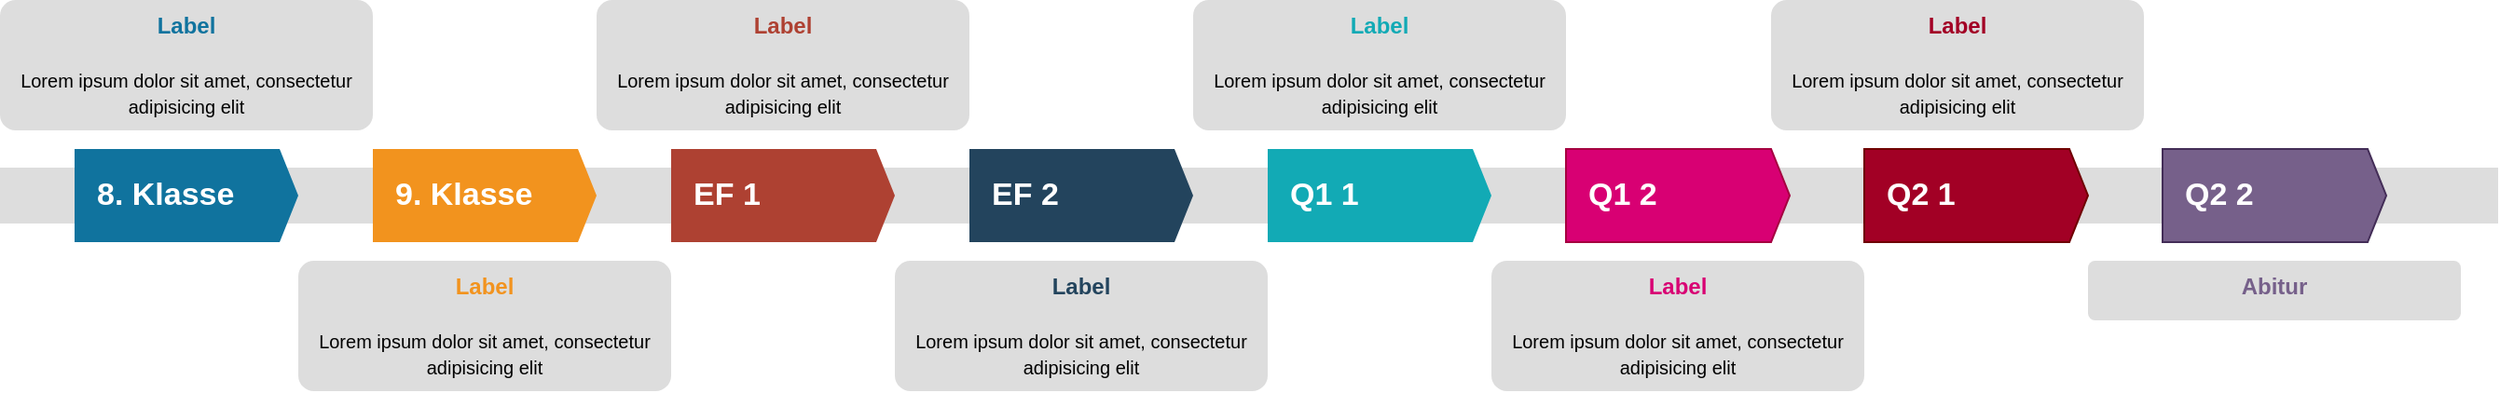 <mxfile version="14.2.7" type="github">
  <diagram id="V-zIZHMjK9zmQreW0T42" name="Timeline">
    <mxGraphModel dx="663" dy="389" grid="0" gridSize="10" guides="1" tooltips="1" connect="1" arrows="1" fold="1" page="1" pageScale="1" pageWidth="1654" pageHeight="1169" math="0" shadow="0">
      <root>
        <mxCell id="0pj6gde8aNvLxsNyUYZi-0" />
        <mxCell id="0pj6gde8aNvLxsNyUYZi-1" parent="0pj6gde8aNvLxsNyUYZi-0" />
        <mxCell id="AiYkwAdwS7Rge54XK6NB-0" value="" style="fillColor=#dddddd;rounded=0;strokeColor=none;shadow=0;sketch=0;" vertex="1" parent="0pj6gde8aNvLxsNyUYZi-1">
          <mxGeometry x="40" y="380" width="1340" height="30" as="geometry" />
        </mxCell>
        <mxCell id="AiYkwAdwS7Rge54XK6NB-1" value="8. Klasse" style="shape=mxgraph.infographic.ribbonSimple;notch1=0;notch2=10;notch=0;html=1;fillColor=#10739E;strokeColor=none;shadow=0;fontSize=17;fontColor=#FFFFFF;align=left;spacingLeft=10;fontStyle=1;sketch=0;" vertex="1" parent="0pj6gde8aNvLxsNyUYZi-1">
          <mxGeometry x="80" y="370" width="120" height="50" as="geometry" />
        </mxCell>
        <mxCell id="AiYkwAdwS7Rge54XK6NB-2" value="9. Klasse" style="shape=mxgraph.infographic.ribbonSimple;notch1=0;notch2=10;notch=0;html=1;fillColor=#F2931E;strokeColor=none;shadow=0;fontSize=17;fontColor=#FFFFFF;align=left;spacingLeft=10;fontStyle=1;sketch=0;" vertex="1" parent="0pj6gde8aNvLxsNyUYZi-1">
          <mxGeometry x="240" y="370" width="120" height="50" as="geometry" />
        </mxCell>
        <mxCell id="AiYkwAdwS7Rge54XK6NB-3" value="EF 1" style="shape=mxgraph.infographic.ribbonSimple;notch1=0;notch2=10;notch=0;html=1;fillColor=#AE4132;strokeColor=none;shadow=0;fontSize=17;fontColor=#FFFFFF;align=left;spacingLeft=10;fontStyle=1;sketch=0;" vertex="1" parent="0pj6gde8aNvLxsNyUYZi-1">
          <mxGeometry x="400" y="370" width="120" height="50" as="geometry" />
        </mxCell>
        <mxCell id="AiYkwAdwS7Rge54XK6NB-4" value="EF 2" style="shape=mxgraph.infographic.ribbonSimple;notch1=0;notch2=10;notch=0;html=1;fillColor=#23445D;strokeColor=none;shadow=0;fontSize=17;fontColor=#FFFFFF;align=left;spacingLeft=10;fontStyle=1;sketch=0;" vertex="1" parent="0pj6gde8aNvLxsNyUYZi-1">
          <mxGeometry x="560" y="370" width="120" height="50" as="geometry" />
        </mxCell>
        <mxCell id="AiYkwAdwS7Rge54XK6NB-5" value="Q1 1" style="shape=mxgraph.infographic.ribbonSimple;notch1=0;notch2=10;notch=0;html=1;fillColor=#12AAB5;strokeColor=none;shadow=0;fontSize=17;fontColor=#FFFFFF;align=left;spacingLeft=10;fontStyle=1;sketch=0;" vertex="1" parent="0pj6gde8aNvLxsNyUYZi-1">
          <mxGeometry x="720" y="370" width="120" height="50" as="geometry" />
        </mxCell>
        <mxCell id="AiYkwAdwS7Rge54XK6NB-6" value="&lt;font style=&quot;font-size: 10px&quot;&gt;&lt;font style=&quot;font-size: 12px&quot; color=&quot;#10739E&quot;&gt;&lt;b&gt;Label&lt;/b&gt;&lt;/font&gt;&lt;br&gt;&lt;br&gt;&lt;font size=&quot;1&quot;&gt;Lorem ipsum dolor sit amet, consectetur adipisicing elit&lt;/font&gt;&lt;/font&gt;" style="rounded=1;strokeColor=none;fillColor=#DDDDDD;align=center;arcSize=12;verticalAlign=top;whiteSpace=wrap;html=1;fontSize=12;shadow=0;sketch=0;" vertex="1" parent="0pj6gde8aNvLxsNyUYZi-1">
          <mxGeometry x="40" y="290" width="200" height="70" as="geometry" />
        </mxCell>
        <mxCell id="AiYkwAdwS7Rge54XK6NB-7" value="&lt;font style=&quot;font-size: 10px&quot;&gt;&lt;font style=&quot;font-size: 12px&quot; color=&quot;#F2931E&quot;&gt;&lt;b&gt;Label&lt;/b&gt;&lt;/font&gt;&lt;br&gt;&lt;br&gt;&lt;font size=&quot;1&quot;&gt;Lorem ipsum dolor sit amet, consectetur adipisicing elit&lt;/font&gt;&lt;/font&gt;" style="rounded=1;strokeColor=none;fillColor=#DDDDDD;align=center;arcSize=12;verticalAlign=top;whiteSpace=wrap;html=1;fontSize=12;shadow=0;sketch=0;" vertex="1" parent="0pj6gde8aNvLxsNyUYZi-1">
          <mxGeometry x="200" y="430" width="200" height="70" as="geometry" />
        </mxCell>
        <mxCell id="AiYkwAdwS7Rge54XK6NB-8" value="&lt;font style=&quot;font-size: 10px&quot;&gt;&lt;font style=&quot;font-size: 12px&quot; color=&quot;#AE4132&quot;&gt;&lt;b&gt;Label&lt;/b&gt;&lt;/font&gt;&lt;br&gt;&lt;br&gt;&lt;font size=&quot;1&quot;&gt;Lorem ipsum dolor sit amet, consectetur adipisicing elit&lt;/font&gt;&lt;/font&gt;" style="rounded=1;strokeColor=none;fillColor=#DDDDDD;align=center;arcSize=12;verticalAlign=top;whiteSpace=wrap;html=1;fontSize=12;shadow=0;sketch=0;" vertex="1" parent="0pj6gde8aNvLxsNyUYZi-1">
          <mxGeometry x="360" y="290" width="200" height="70" as="geometry" />
        </mxCell>
        <mxCell id="AiYkwAdwS7Rge54XK6NB-9" value="&lt;font style=&quot;font-size: 10px&quot;&gt;&lt;font style=&quot;font-size: 12px&quot; color=&quot;#23445D&quot;&gt;&lt;b&gt;Label&lt;/b&gt;&lt;/font&gt;&lt;br&gt;&lt;br&gt;&lt;font size=&quot;1&quot;&gt;Lorem ipsum dolor sit amet, consectetur adipisicing elit&lt;/font&gt;&lt;/font&gt;" style="rounded=1;strokeColor=none;fillColor=#DDDDDD;align=center;arcSize=12;verticalAlign=top;whiteSpace=wrap;html=1;fontSize=12;shadow=0;sketch=0;" vertex="1" parent="0pj6gde8aNvLxsNyUYZi-1">
          <mxGeometry x="520" y="430" width="200" height="70" as="geometry" />
        </mxCell>
        <mxCell id="AiYkwAdwS7Rge54XK6NB-10" value="&lt;font style=&quot;font-size: 10px&quot;&gt;&lt;font style=&quot;font-size: 12px&quot; color=&quot;#12AAB5&quot;&gt;&lt;b&gt;Label&lt;/b&gt;&lt;/font&gt;&lt;br&gt;&lt;br&gt;&lt;font size=&quot;1&quot;&gt;Lorem ipsum dolor sit amet, consectetur adipisicing elit&lt;/font&gt;&lt;/font&gt;" style="rounded=1;strokeColor=none;fillColor=#DDDDDD;align=center;arcSize=12;verticalAlign=top;whiteSpace=wrap;html=1;fontSize=12;shadow=0;sketch=0;" vertex="1" parent="0pj6gde8aNvLxsNyUYZi-1">
          <mxGeometry x="680" y="290" width="200" height="70" as="geometry" />
        </mxCell>
        <mxCell id="AiYkwAdwS7Rge54XK6NB-11" value="Q1 2" style="shape=mxgraph.infographic.ribbonSimple;notch1=0;notch2=10;notch=0;html=1;fillColor=#d80073;strokeColor=#A50040;shadow=0;fontSize=17;align=left;spacingLeft=10;fontStyle=1;sketch=0;fontColor=#ffffff;" vertex="1" parent="0pj6gde8aNvLxsNyUYZi-1">
          <mxGeometry x="880" y="370" width="120" height="50" as="geometry" />
        </mxCell>
        <mxCell id="AiYkwAdwS7Rge54XK6NB-12" value="Q2 1" style="shape=mxgraph.infographic.ribbonSimple;notch1=0;notch2=10;notch=0;html=1;fillColor=#a20025;strokeColor=#6F0000;shadow=0;fontSize=17;fontColor=#ffffff;align=left;spacingLeft=10;fontStyle=1;sketch=0;" vertex="1" parent="0pj6gde8aNvLxsNyUYZi-1">
          <mxGeometry x="1040" y="370" width="120" height="50" as="geometry" />
        </mxCell>
        <mxCell id="AiYkwAdwS7Rge54XK6NB-13" value="Q2 2" style="shape=mxgraph.infographic.ribbonSimple;notch1=0;notch2=10;notch=0;html=1;fillColor=#76608a;strokeColor=#432D57;shadow=0;fontSize=17;fontColor=#ffffff;align=left;spacingLeft=10;fontStyle=1;sketch=0;" vertex="1" parent="0pj6gde8aNvLxsNyUYZi-1">
          <mxGeometry x="1200" y="370" width="120" height="50" as="geometry" />
        </mxCell>
        <mxCell id="AiYkwAdwS7Rge54XK6NB-14" value="&lt;font style=&quot;font-size: 10px&quot;&gt;&lt;font style=&quot;font-size: 12px&quot; color=&quot;#d80073&quot;&gt;&lt;b&gt;Label&lt;/b&gt;&lt;/font&gt;&lt;br&gt;&lt;br&gt;&lt;font size=&quot;1&quot;&gt;Lorem ipsum dolor sit amet, consectetur adipisicing elit&lt;/font&gt;&lt;/font&gt;" style="rounded=1;strokeColor=none;fillColor=#DDDDDD;align=center;arcSize=12;verticalAlign=top;whiteSpace=wrap;html=1;fontSize=12;shadow=0;sketch=0;" vertex="1" parent="0pj6gde8aNvLxsNyUYZi-1">
          <mxGeometry x="840" y="430" width="200" height="70" as="geometry" />
        </mxCell>
        <mxCell id="AiYkwAdwS7Rge54XK6NB-15" value="&lt;font style=&quot;font-size: 10px&quot;&gt;&lt;font style=&quot;font-size: 12px&quot; color=&quot;#76608a&quot;&gt;&lt;b&gt;Abitur&lt;/b&gt;&lt;/font&gt;&lt;br&gt;&lt;br&gt;&lt;br&gt;&lt;/font&gt;" style="rounded=1;strokeColor=none;fillColor=#DDDDDD;align=center;arcSize=12;verticalAlign=top;whiteSpace=wrap;html=1;fontSize=12;shadow=0;sketch=0;" vertex="1" parent="0pj6gde8aNvLxsNyUYZi-1">
          <mxGeometry x="1160" y="430" width="200" height="32" as="geometry" />
        </mxCell>
        <mxCell id="AiYkwAdwS7Rge54XK6NB-16" value="&lt;font style=&quot;font-size: 10px&quot;&gt;&lt;font style=&quot;font-size: 12px&quot; color=&quot;#a20025&quot;&gt;&lt;b&gt;Label&lt;/b&gt;&lt;/font&gt;&lt;br&gt;&lt;br&gt;&lt;font size=&quot;1&quot;&gt;Lorem ipsum dolor sit amet, consectetur adipisicing elit&lt;/font&gt;&lt;/font&gt;" style="rounded=1;strokeColor=none;fillColor=#DDDDDD;align=center;arcSize=12;verticalAlign=top;whiteSpace=wrap;html=1;fontSize=12;shadow=0;sketch=0;" vertex="1" parent="0pj6gde8aNvLxsNyUYZi-1">
          <mxGeometry x="990" y="290" width="200" height="70" as="geometry" />
        </mxCell>
      </root>
    </mxGraphModel>
  </diagram>
</mxfile>
